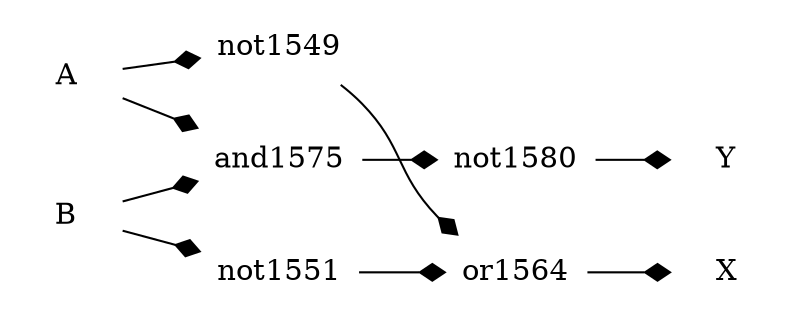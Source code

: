 digraph g {
    // header
    rankdir=LR;
    margin=0.01;
    node [shape="plaintext"];
    edge [arrowhead="diamond"];
    // circuit 
    and1575 [label="and1575", image="../../gates/and_noleads.png"];
    not1549 [label="not1549", image="../../gates/not_noleads.png"];
    not1551 [label="not1551", image="../../gates/not_noleads.png"];
    not1580 [label="not1580", image="../../gates/not_noleads.png"];
    or1564 [label="or1564", image="../../gates/or_noleads.png"];
    var1547[label="X"];
    var1548[label="A"];
    var1553[label="Y"];
    var1555[label="B"];
    var1548 -> not1549 ;
    var1555 -> not1551 ;
    not1549 -> or1564 ;
    not1551 -> or1564 ;
    or1564 -> var1547 ;
    var1548 -> and1575 ;
    var1555 -> and1575 ;
    and1575 -> not1580 ;
    not1580 -> var1553 ;
}

